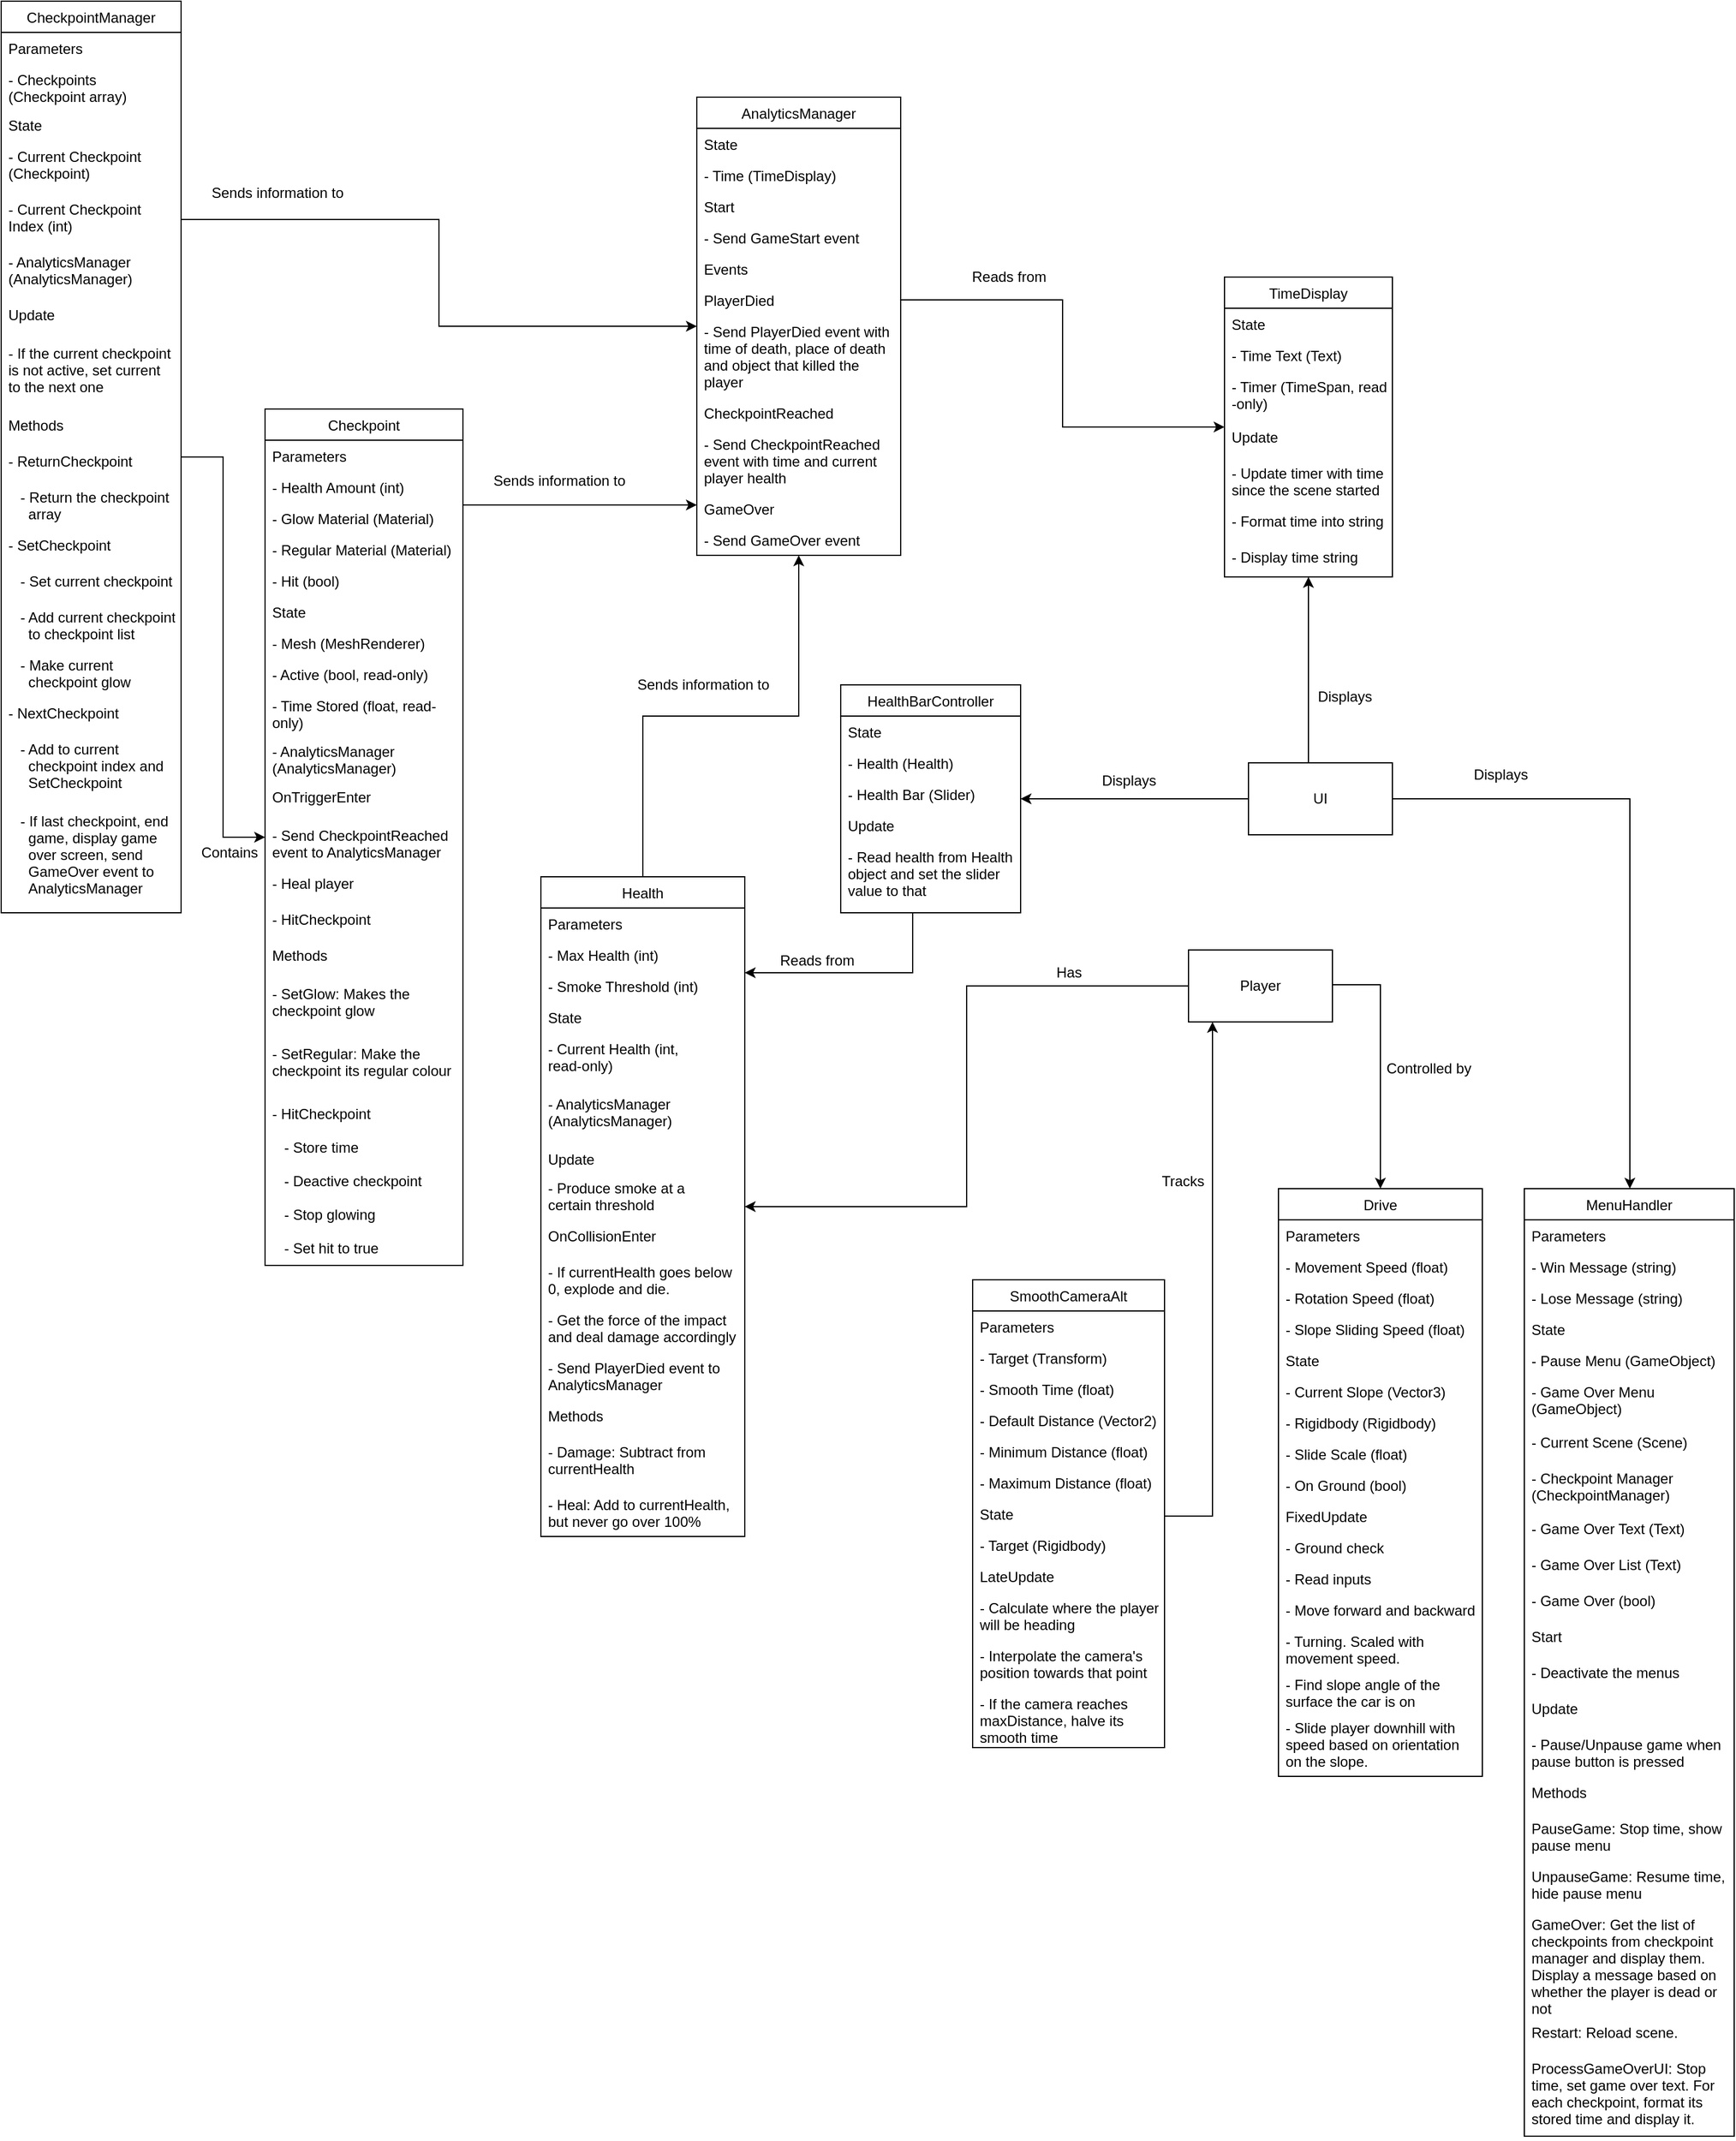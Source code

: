 <mxfile version="13.9.1" type="device"><diagram id="R2lEEEUBdFMjLlhIrx00" name="Page-1"><mxGraphModel dx="716" dy="1478" grid="1" gridSize="10" guides="1" tooltips="1" connect="1" arrows="1" fold="1" page="1" pageScale="1" pageWidth="850" pageHeight="1100" math="0" shadow="0" extFonts="Permanent Marker^https://fonts.googleapis.com/css?family=Permanent+Marker"><root><mxCell id="0"/><mxCell id="1" parent="0"/><mxCell id="a9n6nU5qQPwF5idd9Jhx-142" style="edgeStyle=orthogonalEdgeStyle;rounded=0;orthogonalLoop=1;jettySize=auto;html=1;exitX=0.5;exitY=0;exitDx=0;exitDy=0;" parent="1" source="a9n6nU5qQPwF5idd9Jhx-6" target="a9n6nU5qQPwF5idd9Jhx-18" edge="1"><mxGeometry relative="1" as="geometry"/></mxCell><mxCell id="a9n6nU5qQPwF5idd9Jhx-18" value="AnalyticsManager" style="swimlane;fontStyle=0;childLayout=stackLayout;horizontal=1;startSize=26;fillColor=none;horizontalStack=0;resizeParent=1;resizeParentMax=0;resizeLast=0;collapsible=1;marginBottom=0;" parent="1" vertex="1"><mxGeometry x="620" y="-20" width="170" height="382" as="geometry"/></mxCell><mxCell id="a9n6nU5qQPwF5idd9Jhx-19" value="State" style="text;strokeColor=none;fillColor=none;align=left;verticalAlign=top;spacingLeft=4;spacingRight=4;overflow=hidden;rotatable=0;points=[[0,0.5],[1,0.5]];portConstraint=eastwest;" parent="a9n6nU5qQPwF5idd9Jhx-18" vertex="1"><mxGeometry y="26" width="170" height="26" as="geometry"/></mxCell><mxCell id="a9n6nU5qQPwF5idd9Jhx-20" value="- Time (TimeDisplay)" style="text;strokeColor=none;fillColor=none;align=left;verticalAlign=top;spacingLeft=4;spacingRight=4;overflow=hidden;rotatable=0;points=[[0,0.5],[1,0.5]];portConstraint=eastwest;" parent="a9n6nU5qQPwF5idd9Jhx-18" vertex="1"><mxGeometry y="52" width="170" height="26" as="geometry"/></mxCell><mxCell id="a9n6nU5qQPwF5idd9Jhx-108" value="Start" style="text;strokeColor=none;fillColor=none;align=left;verticalAlign=top;spacingLeft=4;spacingRight=4;overflow=hidden;rotatable=0;points=[[0,0.5],[1,0.5]];portConstraint=eastwest;" parent="a9n6nU5qQPwF5idd9Jhx-18" vertex="1"><mxGeometry y="78" width="170" height="26" as="geometry"/></mxCell><mxCell id="a9n6nU5qQPwF5idd9Jhx-109" value="- Send GameStart event" style="text;strokeColor=none;fillColor=none;align=left;verticalAlign=top;spacingLeft=4;spacingRight=4;overflow=hidden;rotatable=0;points=[[0,0.5],[1,0.5]];portConstraint=eastwest;" parent="a9n6nU5qQPwF5idd9Jhx-18" vertex="1"><mxGeometry y="104" width="170" height="26" as="geometry"/></mxCell><mxCell id="a9n6nU5qQPwF5idd9Jhx-21" value="Events" style="text;strokeColor=none;fillColor=none;align=left;verticalAlign=top;spacingLeft=4;spacingRight=4;overflow=hidden;rotatable=0;points=[[0,0.5],[1,0.5]];portConstraint=eastwest;" parent="a9n6nU5qQPwF5idd9Jhx-18" vertex="1"><mxGeometry y="130" width="170" height="26" as="geometry"/></mxCell><mxCell id="a9n6nU5qQPwF5idd9Jhx-105" value="PlayerDied" style="text;strokeColor=none;fillColor=none;align=left;verticalAlign=top;spacingLeft=4;spacingRight=4;overflow=hidden;rotatable=0;points=[[0,0.5],[1,0.5]];portConstraint=eastwest;" parent="a9n6nU5qQPwF5idd9Jhx-18" vertex="1"><mxGeometry y="156" width="170" height="26" as="geometry"/></mxCell><mxCell id="a9n6nU5qQPwF5idd9Jhx-110" value="- Send PlayerDied event with&#10;time of death, place of death&#10;and object that killed the&#10;player" style="text;strokeColor=none;fillColor=none;align=left;verticalAlign=top;spacingLeft=4;spacingRight=4;overflow=hidden;rotatable=0;points=[[0,0.5],[1,0.5]];portConstraint=eastwest;" parent="a9n6nU5qQPwF5idd9Jhx-18" vertex="1"><mxGeometry y="182" width="170" height="68" as="geometry"/></mxCell><mxCell id="a9n6nU5qQPwF5idd9Jhx-106" value="CheckpointReached" style="text;strokeColor=none;fillColor=none;align=left;verticalAlign=top;spacingLeft=4;spacingRight=4;overflow=hidden;rotatable=0;points=[[0,0.5],[1,0.5]];portConstraint=eastwest;" parent="a9n6nU5qQPwF5idd9Jhx-18" vertex="1"><mxGeometry y="250" width="170" height="26" as="geometry"/></mxCell><mxCell id="a9n6nU5qQPwF5idd9Jhx-111" value="- Send CheckpointReached&#10;event with time and current&#10;player health" style="text;strokeColor=none;fillColor=none;align=left;verticalAlign=top;spacingLeft=4;spacingRight=4;overflow=hidden;rotatable=0;points=[[0,0.5],[1,0.5]];portConstraint=eastwest;" parent="a9n6nU5qQPwF5idd9Jhx-18" vertex="1"><mxGeometry y="276" width="170" height="54" as="geometry"/></mxCell><mxCell id="a9n6nU5qQPwF5idd9Jhx-107" value="GameOver" style="text;strokeColor=none;fillColor=none;align=left;verticalAlign=top;spacingLeft=4;spacingRight=4;overflow=hidden;rotatable=0;points=[[0,0.5],[1,0.5]];portConstraint=eastwest;" parent="a9n6nU5qQPwF5idd9Jhx-18" vertex="1"><mxGeometry y="330" width="170" height="26" as="geometry"/></mxCell><mxCell id="a9n6nU5qQPwF5idd9Jhx-112" value="- Send GameOver event" style="text;strokeColor=none;fillColor=none;align=left;verticalAlign=top;spacingLeft=4;spacingRight=4;overflow=hidden;rotatable=0;points=[[0,0.5],[1,0.5]];portConstraint=eastwest;" parent="a9n6nU5qQPwF5idd9Jhx-18" vertex="1"><mxGeometry y="356" width="170" height="26" as="geometry"/></mxCell><mxCell id="a9n6nU5qQPwF5idd9Jhx-143" style="edgeStyle=orthogonalEdgeStyle;rounded=0;orthogonalLoop=1;jettySize=auto;html=1;" parent="1" source="a9n6nU5qQPwF5idd9Jhx-10" target="a9n6nU5qQPwF5idd9Jhx-18" edge="1"><mxGeometry relative="1" as="geometry"><Array as="points"><mxPoint x="560" y="320"/><mxPoint x="560" y="320"/></Array></mxGeometry></mxCell><mxCell id="a9n6nU5qQPwF5idd9Jhx-144" style="edgeStyle=orthogonalEdgeStyle;rounded=0;orthogonalLoop=1;jettySize=auto;html=1;" parent="1" source="a9n6nU5qQPwF5idd9Jhx-14" target="a9n6nU5qQPwF5idd9Jhx-10" edge="1"><mxGeometry relative="1" as="geometry"/></mxCell><mxCell id="a9n6nU5qQPwF5idd9Jhx-14" value="CheckpointManager" style="swimlane;fontStyle=0;childLayout=stackLayout;horizontal=1;startSize=26;fillColor=none;horizontalStack=0;resizeParent=1;resizeParentMax=0;resizeLast=0;collapsible=1;marginBottom=0;" parent="1" vertex="1"><mxGeometry x="40" y="-100" width="150" height="760" as="geometry"/></mxCell><mxCell id="a9n6nU5qQPwF5idd9Jhx-15" value="Parameters" style="text;strokeColor=none;fillColor=none;align=left;verticalAlign=top;spacingLeft=4;spacingRight=4;overflow=hidden;rotatable=0;points=[[0,0.5],[1,0.5]];portConstraint=eastwest;" parent="a9n6nU5qQPwF5idd9Jhx-14" vertex="1"><mxGeometry y="26" width="150" height="26" as="geometry"/></mxCell><mxCell id="a9n6nU5qQPwF5idd9Jhx-16" value="- Checkpoints&#10;(Checkpoint array)" style="text;strokeColor=none;fillColor=none;align=left;verticalAlign=top;spacingLeft=4;spacingRight=4;overflow=hidden;rotatable=0;points=[[0,0.5],[1,0.5]];portConstraint=eastwest;" parent="a9n6nU5qQPwF5idd9Jhx-14" vertex="1"><mxGeometry y="52" width="150" height="38" as="geometry"/></mxCell><mxCell id="a9n6nU5qQPwF5idd9Jhx-17" value="State" style="text;strokeColor=none;fillColor=none;align=left;verticalAlign=top;spacingLeft=4;spacingRight=4;overflow=hidden;rotatable=0;points=[[0,0.5],[1,0.5]];portConstraint=eastwest;" parent="a9n6nU5qQPwF5idd9Jhx-14" vertex="1"><mxGeometry y="90" width="150" height="26" as="geometry"/></mxCell><mxCell id="a9n6nU5qQPwF5idd9Jhx-82" value="- Current Checkpoint&#10;(Checkpoint)" style="text;strokeColor=none;fillColor=none;align=left;verticalAlign=top;spacingLeft=4;spacingRight=4;overflow=hidden;rotatable=0;points=[[0,0.5],[1,0.5]];portConstraint=eastwest;" parent="a9n6nU5qQPwF5idd9Jhx-14" vertex="1"><mxGeometry y="116" width="150" height="44" as="geometry"/></mxCell><mxCell id="a9n6nU5qQPwF5idd9Jhx-83" value="- Current Checkpoint&#10;Index (int)" style="text;strokeColor=none;fillColor=none;align=left;verticalAlign=top;spacingLeft=4;spacingRight=4;overflow=hidden;rotatable=0;points=[[0,0.5],[1,0.5]];portConstraint=eastwest;" parent="a9n6nU5qQPwF5idd9Jhx-14" vertex="1"><mxGeometry y="160" width="150" height="44" as="geometry"/></mxCell><mxCell id="a9n6nU5qQPwF5idd9Jhx-84" value="- AnalyticsManager&#10;(AnalyticsManager)" style="text;strokeColor=none;fillColor=none;align=left;verticalAlign=top;spacingLeft=4;spacingRight=4;overflow=hidden;rotatable=0;points=[[0,0.5],[1,0.5]];portConstraint=eastwest;" parent="a9n6nU5qQPwF5idd9Jhx-14" vertex="1"><mxGeometry y="204" width="150" height="44" as="geometry"/></mxCell><mxCell id="a9n6nU5qQPwF5idd9Jhx-85" value="Update" style="text;strokeColor=none;fillColor=none;align=left;verticalAlign=top;spacingLeft=4;spacingRight=4;overflow=hidden;rotatable=0;points=[[0,0.5],[1,0.5]];portConstraint=eastwest;" parent="a9n6nU5qQPwF5idd9Jhx-14" vertex="1"><mxGeometry y="248" width="150" height="32" as="geometry"/></mxCell><mxCell id="a9n6nU5qQPwF5idd9Jhx-94" value="- If the current checkpoint&#10;is not active, set current&#10;to the next one" style="text;strokeColor=none;fillColor=none;align=left;verticalAlign=top;spacingLeft=4;spacingRight=4;overflow=hidden;rotatable=0;points=[[0,0.5],[1,0.5]];portConstraint=eastwest;" parent="a9n6nU5qQPwF5idd9Jhx-14" vertex="1"><mxGeometry y="280" width="150" height="60" as="geometry"/></mxCell><mxCell id="a9n6nU5qQPwF5idd9Jhx-95" value="Methods" style="text;strokeColor=none;fillColor=none;align=left;verticalAlign=top;spacingLeft=4;spacingRight=4;overflow=hidden;rotatable=0;points=[[0,0.5],[1,0.5]];portConstraint=eastwest;" parent="a9n6nU5qQPwF5idd9Jhx-14" vertex="1"><mxGeometry y="340" width="150" height="30" as="geometry"/></mxCell><mxCell id="wSv35h2e5xdJp0q1w51y-13" value="- ReturnCheckpoint" style="text;strokeColor=none;fillColor=none;align=left;verticalAlign=top;spacingLeft=4;spacingRight=4;overflow=hidden;rotatable=0;points=[[0,0.5],[1,0.5]];portConstraint=eastwest;" parent="a9n6nU5qQPwF5idd9Jhx-14" vertex="1"><mxGeometry y="370" width="150" height="30" as="geometry"/></mxCell><mxCell id="wSv35h2e5xdJp0q1w51y-15" value="   - Return the checkpoint&#10;     array" style="text;strokeColor=none;fillColor=none;align=left;verticalAlign=top;spacingLeft=4;spacingRight=4;overflow=hidden;rotatable=0;points=[[0,0.5],[1,0.5]];portConstraint=eastwest;" parent="a9n6nU5qQPwF5idd9Jhx-14" vertex="1"><mxGeometry y="400" width="150" height="40" as="geometry"/></mxCell><mxCell id="a9n6nU5qQPwF5idd9Jhx-96" value="- SetCheckpoint" style="text;strokeColor=none;fillColor=none;align=left;verticalAlign=top;spacingLeft=4;spacingRight=4;overflow=hidden;rotatable=0;points=[[0,0.5],[1,0.5]];portConstraint=eastwest;" parent="a9n6nU5qQPwF5idd9Jhx-14" vertex="1"><mxGeometry y="440" width="150" height="30" as="geometry"/></mxCell><mxCell id="a9n6nU5qQPwF5idd9Jhx-98" value="   - Set current checkpoint" style="text;strokeColor=none;fillColor=none;align=left;verticalAlign=top;spacingLeft=4;spacingRight=4;overflow=hidden;rotatable=0;points=[[0,0.5],[1,0.5]];portConstraint=eastwest;" parent="a9n6nU5qQPwF5idd9Jhx-14" vertex="1"><mxGeometry y="470" width="150" height="30" as="geometry"/></mxCell><mxCell id="a9n6nU5qQPwF5idd9Jhx-99" value="   - Add current checkpoint&#10;     to checkpoint list" style="text;strokeColor=none;fillColor=none;align=left;verticalAlign=top;spacingLeft=4;spacingRight=4;overflow=hidden;rotatable=0;points=[[0,0.5],[1,0.5]];portConstraint=eastwest;" parent="a9n6nU5qQPwF5idd9Jhx-14" vertex="1"><mxGeometry y="500" width="150" height="40" as="geometry"/></mxCell><mxCell id="a9n6nU5qQPwF5idd9Jhx-100" value="   - Make current&#10;     checkpoint glow" style="text;strokeColor=none;fillColor=none;align=left;verticalAlign=top;spacingLeft=4;spacingRight=4;overflow=hidden;rotatable=0;points=[[0,0.5],[1,0.5]];portConstraint=eastwest;" parent="a9n6nU5qQPwF5idd9Jhx-14" vertex="1"><mxGeometry y="540" width="150" height="40" as="geometry"/></mxCell><mxCell id="a9n6nU5qQPwF5idd9Jhx-97" value="- NextCheckpoint" style="text;strokeColor=none;fillColor=none;align=left;verticalAlign=top;spacingLeft=4;spacingRight=4;overflow=hidden;rotatable=0;points=[[0,0.5],[1,0.5]];portConstraint=eastwest;" parent="a9n6nU5qQPwF5idd9Jhx-14" vertex="1"><mxGeometry y="580" width="150" height="30" as="geometry"/></mxCell><mxCell id="a9n6nU5qQPwF5idd9Jhx-101" value="   - Add to current&#10;     checkpoint index and&#10;     SetCheckpoint" style="text;strokeColor=none;fillColor=none;align=left;verticalAlign=top;spacingLeft=4;spacingRight=4;overflow=hidden;rotatable=0;points=[[0,0.5],[1,0.5]];portConstraint=eastwest;" parent="a9n6nU5qQPwF5idd9Jhx-14" vertex="1"><mxGeometry y="610" width="150" height="60" as="geometry"/></mxCell><mxCell id="a9n6nU5qQPwF5idd9Jhx-102" value="   - If last checkpoint, end&#10;     game, display game&#10;     over screen, send&#10;     GameOver event to&#10;     AnalyticsManager" style="text;strokeColor=none;fillColor=none;align=left;verticalAlign=top;spacingLeft=4;spacingRight=4;overflow=hidden;rotatable=0;points=[[0,0.5],[1,0.5]];portConstraint=eastwest;" parent="a9n6nU5qQPwF5idd9Jhx-14" vertex="1"><mxGeometry y="670" width="150" height="90" as="geometry"/></mxCell><mxCell id="a9n6nU5qQPwF5idd9Jhx-10" value="Checkpoint" style="swimlane;fontStyle=0;childLayout=stackLayout;horizontal=1;startSize=26;fillColor=none;horizontalStack=0;resizeParent=1;resizeParentMax=0;resizeLast=0;collapsible=1;marginBottom=0;" parent="1" vertex="1"><mxGeometry x="260" y="240" width="165" height="714" as="geometry"/></mxCell><mxCell id="a9n6nU5qQPwF5idd9Jhx-11" value="Parameters" style="text;strokeColor=none;fillColor=none;align=left;verticalAlign=top;spacingLeft=4;spacingRight=4;overflow=hidden;rotatable=0;points=[[0,0.5],[1,0.5]];portConstraint=eastwest;" parent="a9n6nU5qQPwF5idd9Jhx-10" vertex="1"><mxGeometry y="26" width="165" height="26" as="geometry"/></mxCell><mxCell id="wSv35h2e5xdJp0q1w51y-1" value="- Health Amount (int)" style="text;strokeColor=none;fillColor=none;align=left;verticalAlign=top;spacingLeft=4;spacingRight=4;overflow=hidden;rotatable=0;points=[[0,0.5],[1,0.5]];portConstraint=eastwest;" parent="a9n6nU5qQPwF5idd9Jhx-10" vertex="1"><mxGeometry y="52" width="165" height="26" as="geometry"/></mxCell><mxCell id="a9n6nU5qQPwF5idd9Jhx-12" value="- Glow Material (Material)" style="text;strokeColor=none;fillColor=none;align=left;verticalAlign=top;spacingLeft=4;spacingRight=4;overflow=hidden;rotatable=0;points=[[0,0.5],[1,0.5]];portConstraint=eastwest;" parent="a9n6nU5qQPwF5idd9Jhx-10" vertex="1"><mxGeometry y="78" width="165" height="26" as="geometry"/></mxCell><mxCell id="a9n6nU5qQPwF5idd9Jhx-13" value="- Regular Material (Material)" style="text;strokeColor=none;fillColor=none;align=left;verticalAlign=top;spacingLeft=4;spacingRight=4;overflow=hidden;rotatable=0;points=[[0,0.5],[1,0.5]];portConstraint=eastwest;" parent="a9n6nU5qQPwF5idd9Jhx-10" vertex="1"><mxGeometry y="104" width="165" height="26" as="geometry"/></mxCell><mxCell id="mNsGuTRFjGpo9pxVDwX1-1" value="- Hit (bool)" style="text;strokeColor=none;fillColor=none;align=left;verticalAlign=top;spacingLeft=4;spacingRight=4;overflow=hidden;rotatable=0;points=[[0,0.5],[1,0.5]];portConstraint=eastwest;" vertex="1" parent="a9n6nU5qQPwF5idd9Jhx-10"><mxGeometry y="130" width="165" height="26" as="geometry"/></mxCell><mxCell id="a9n6nU5qQPwF5idd9Jhx-68" value="State" style="text;strokeColor=none;fillColor=none;align=left;verticalAlign=top;spacingLeft=4;spacingRight=4;overflow=hidden;rotatable=0;points=[[0,0.5],[1,0.5]];portConstraint=eastwest;" parent="a9n6nU5qQPwF5idd9Jhx-10" vertex="1"><mxGeometry y="156" width="165" height="26" as="geometry"/></mxCell><mxCell id="a9n6nU5qQPwF5idd9Jhx-69" value="- Mesh (MeshRenderer)" style="text;strokeColor=none;fillColor=none;align=left;verticalAlign=top;spacingLeft=4;spacingRight=4;overflow=hidden;rotatable=0;points=[[0,0.5],[1,0.5]];portConstraint=eastwest;" parent="a9n6nU5qQPwF5idd9Jhx-10" vertex="1"><mxGeometry y="182" width="165" height="26" as="geometry"/></mxCell><mxCell id="a9n6nU5qQPwF5idd9Jhx-70" value="- Active (bool, read-only)" style="text;strokeColor=none;fillColor=none;align=left;verticalAlign=top;spacingLeft=4;spacingRight=4;overflow=hidden;rotatable=0;points=[[0,0.5],[1,0.5]];portConstraint=eastwest;" parent="a9n6nU5qQPwF5idd9Jhx-10" vertex="1"><mxGeometry y="208" width="165" height="26" as="geometry"/></mxCell><mxCell id="a9n6nU5qQPwF5idd9Jhx-71" value="- Time Stored (float, read-&#10;only)" style="text;strokeColor=none;fillColor=none;align=left;verticalAlign=top;spacingLeft=4;spacingRight=4;overflow=hidden;rotatable=0;points=[[0,0.5],[1,0.5]];portConstraint=eastwest;" parent="a9n6nU5qQPwF5idd9Jhx-10" vertex="1"><mxGeometry y="234" width="165" height="38" as="geometry"/></mxCell><mxCell id="a9n6nU5qQPwF5idd9Jhx-73" value="- AnalyticsManager&#10;(AnalyticsManager)" style="text;strokeColor=none;fillColor=none;align=left;verticalAlign=top;spacingLeft=4;spacingRight=4;overflow=hidden;rotatable=0;points=[[0,0.5],[1,0.5]];portConstraint=eastwest;" parent="a9n6nU5qQPwF5idd9Jhx-10" vertex="1"><mxGeometry y="272" width="165" height="38" as="geometry"/></mxCell><mxCell id="a9n6nU5qQPwF5idd9Jhx-78" value="OnTriggerEnter" style="text;strokeColor=none;fillColor=none;align=left;verticalAlign=top;spacingLeft=4;spacingRight=4;overflow=hidden;rotatable=0;points=[[0,0.5],[1,0.5]];portConstraint=eastwest;" parent="a9n6nU5qQPwF5idd9Jhx-10" vertex="1"><mxGeometry y="310" width="165" height="32" as="geometry"/></mxCell><mxCell id="a9n6nU5qQPwF5idd9Jhx-79" value="- Send CheckpointReached&#10;event to AnalyticsManager" style="text;strokeColor=none;fillColor=none;align=left;verticalAlign=top;spacingLeft=4;spacingRight=4;overflow=hidden;rotatable=0;points=[[0,0.5],[1,0.5]];portConstraint=eastwest;" parent="a9n6nU5qQPwF5idd9Jhx-10" vertex="1"><mxGeometry y="342" width="165" height="40" as="geometry"/></mxCell><mxCell id="a9n6nU5qQPwF5idd9Jhx-80" value="- Heal player" style="text;strokeColor=none;fillColor=none;align=left;verticalAlign=top;spacingLeft=4;spacingRight=4;overflow=hidden;rotatable=0;points=[[0,0.5],[1,0.5]];portConstraint=eastwest;" parent="a9n6nU5qQPwF5idd9Jhx-10" vertex="1"><mxGeometry y="382" width="165" height="30" as="geometry"/></mxCell><mxCell id="a9n6nU5qQPwF5idd9Jhx-81" value="- HitCheckpoint" style="text;strokeColor=none;fillColor=none;align=left;verticalAlign=top;spacingLeft=4;spacingRight=4;overflow=hidden;rotatable=0;points=[[0,0.5],[1,0.5]];portConstraint=eastwest;" parent="a9n6nU5qQPwF5idd9Jhx-10" vertex="1"><mxGeometry y="412" width="165" height="30" as="geometry"/></mxCell><mxCell id="a9n6nU5qQPwF5idd9Jhx-74" value="Methods" style="text;strokeColor=none;fillColor=none;align=left;verticalAlign=top;spacingLeft=4;spacingRight=4;overflow=hidden;rotatable=0;points=[[0,0.5],[1,0.5]];portConstraint=eastwest;" parent="a9n6nU5qQPwF5idd9Jhx-10" vertex="1"><mxGeometry y="442" width="165" height="32" as="geometry"/></mxCell><mxCell id="a9n6nU5qQPwF5idd9Jhx-75" value="- SetGlow: Makes the&#10;checkpoint glow" style="text;strokeColor=none;fillColor=none;align=left;verticalAlign=top;spacingLeft=4;spacingRight=4;overflow=hidden;rotatable=0;points=[[0,0.5],[1,0.5]];portConstraint=eastwest;" parent="a9n6nU5qQPwF5idd9Jhx-10" vertex="1"><mxGeometry y="474" width="165" height="50" as="geometry"/></mxCell><mxCell id="a9n6nU5qQPwF5idd9Jhx-76" value="- SetRegular: Make the &#10;checkpoint its regular colour" style="text;strokeColor=none;fillColor=none;align=left;verticalAlign=top;spacingLeft=4;spacingRight=4;overflow=hidden;rotatable=0;points=[[0,0.5],[1,0.5]];portConstraint=eastwest;" parent="a9n6nU5qQPwF5idd9Jhx-10" vertex="1"><mxGeometry y="524" width="165" height="50" as="geometry"/></mxCell><mxCell id="a9n6nU5qQPwF5idd9Jhx-77" value="- HitCheckpoint" style="text;strokeColor=none;fillColor=none;align=left;verticalAlign=top;spacingLeft=4;spacingRight=4;overflow=hidden;rotatable=0;points=[[0,0.5],[1,0.5]];portConstraint=eastwest;" parent="a9n6nU5qQPwF5idd9Jhx-10" vertex="1"><mxGeometry y="574" width="165" height="28" as="geometry"/></mxCell><mxCell id="a9n6nU5qQPwF5idd9Jhx-117" value="   - Store time" style="text;strokeColor=none;fillColor=none;align=left;verticalAlign=top;spacingLeft=4;spacingRight=4;overflow=hidden;rotatable=0;points=[[0,0.5],[1,0.5]];portConstraint=eastwest;" parent="a9n6nU5qQPwF5idd9Jhx-10" vertex="1"><mxGeometry y="602" width="165" height="28" as="geometry"/></mxCell><mxCell id="a9n6nU5qQPwF5idd9Jhx-118" value="   - Deactive checkpoint" style="text;strokeColor=none;fillColor=none;align=left;verticalAlign=top;spacingLeft=4;spacingRight=4;overflow=hidden;rotatable=0;points=[[0,0.5],[1,0.5]];portConstraint=eastwest;" parent="a9n6nU5qQPwF5idd9Jhx-10" vertex="1"><mxGeometry y="630" width="165" height="28" as="geometry"/></mxCell><mxCell id="a9n6nU5qQPwF5idd9Jhx-119" value="   - Stop glowing" style="text;strokeColor=none;fillColor=none;align=left;verticalAlign=top;spacingLeft=4;spacingRight=4;overflow=hidden;rotatable=0;points=[[0,0.5],[1,0.5]];portConstraint=eastwest;" parent="a9n6nU5qQPwF5idd9Jhx-10" vertex="1"><mxGeometry y="658" width="165" height="28" as="geometry"/></mxCell><mxCell id="mNsGuTRFjGpo9pxVDwX1-2" value="   - Set hit to true" style="text;strokeColor=none;fillColor=none;align=left;verticalAlign=top;spacingLeft=4;spacingRight=4;overflow=hidden;rotatable=0;points=[[0,0.5],[1,0.5]];portConstraint=eastwest;" vertex="1" parent="a9n6nU5qQPwF5idd9Jhx-10"><mxGeometry y="686" width="165" height="28" as="geometry"/></mxCell><mxCell id="a9n6nU5qQPwF5idd9Jhx-145" style="edgeStyle=orthogonalEdgeStyle;rounded=0;orthogonalLoop=1;jettySize=auto;html=1;exitX=1;exitY=0.5;exitDx=0;exitDy=0;" parent="1" source="a9n6nU5qQPwF5idd9Jhx-83" target="a9n6nU5qQPwF5idd9Jhx-18" edge="1"><mxGeometry relative="1" as="geometry"/></mxCell><mxCell id="a9n6nU5qQPwF5idd9Jhx-6" value="Health" style="swimlane;fontStyle=0;childLayout=stackLayout;horizontal=1;startSize=26;fillColor=none;horizontalStack=0;resizeParent=1;resizeParentMax=0;resizeLast=0;collapsible=1;marginBottom=0;" parent="1" vertex="1"><mxGeometry x="490" y="630" width="170" height="550" as="geometry"/></mxCell><mxCell id="a9n6nU5qQPwF5idd9Jhx-7" value="Parameters" style="text;strokeColor=none;fillColor=none;align=left;verticalAlign=top;spacingLeft=4;spacingRight=4;overflow=hidden;rotatable=0;points=[[0,0.5],[1,0.5]];portConstraint=eastwest;" parent="a9n6nU5qQPwF5idd9Jhx-6" vertex="1"><mxGeometry y="26" width="170" height="26" as="geometry"/></mxCell><mxCell id="a9n6nU5qQPwF5idd9Jhx-8" value="- Max Health (int)" style="text;strokeColor=none;fillColor=none;align=left;verticalAlign=top;spacingLeft=4;spacingRight=4;overflow=hidden;rotatable=0;points=[[0,0.5],[1,0.5]];portConstraint=eastwest;" parent="a9n6nU5qQPwF5idd9Jhx-6" vertex="1"><mxGeometry y="52" width="170" height="26" as="geometry"/></mxCell><mxCell id="a9n6nU5qQPwF5idd9Jhx-57" value="- Smoke Threshold (int)" style="text;strokeColor=none;fillColor=none;align=left;verticalAlign=top;spacingLeft=4;spacingRight=4;overflow=hidden;rotatable=0;points=[[0,0.5],[1,0.5]];portConstraint=eastwest;" parent="a9n6nU5qQPwF5idd9Jhx-6" vertex="1"><mxGeometry y="78" width="170" height="26" as="geometry"/></mxCell><mxCell id="a9n6nU5qQPwF5idd9Jhx-9" value="State" style="text;strokeColor=none;fillColor=none;align=left;verticalAlign=top;spacingLeft=4;spacingRight=4;overflow=hidden;rotatable=0;points=[[0,0.5],[1,0.5]];portConstraint=eastwest;" parent="a9n6nU5qQPwF5idd9Jhx-6" vertex="1"><mxGeometry y="104" width="170" height="26" as="geometry"/></mxCell><mxCell id="a9n6nU5qQPwF5idd9Jhx-56" value="- Current Health (int,&#10;read-only)" style="text;strokeColor=none;fillColor=none;align=left;verticalAlign=top;spacingLeft=4;spacingRight=4;overflow=hidden;rotatable=0;points=[[0,0.5],[1,0.5]];portConstraint=eastwest;" parent="a9n6nU5qQPwF5idd9Jhx-6" vertex="1"><mxGeometry y="130" width="170" height="46" as="geometry"/></mxCell><mxCell id="a9n6nU5qQPwF5idd9Jhx-72" value="- AnalyticsManager&#10;(AnalyticsManager)" style="text;strokeColor=none;fillColor=none;align=left;verticalAlign=top;spacingLeft=4;spacingRight=4;overflow=hidden;rotatable=0;points=[[0,0.5],[1,0.5]];portConstraint=eastwest;" parent="a9n6nU5qQPwF5idd9Jhx-6" vertex="1"><mxGeometry y="176" width="170" height="46" as="geometry"/></mxCell><mxCell id="a9n6nU5qQPwF5idd9Jhx-58" value="Update" style="text;strokeColor=none;fillColor=none;align=left;verticalAlign=top;spacingLeft=4;spacingRight=4;overflow=hidden;rotatable=0;points=[[0,0.5],[1,0.5]];portConstraint=eastwest;" parent="a9n6nU5qQPwF5idd9Jhx-6" vertex="1"><mxGeometry y="222" width="170" height="24" as="geometry"/></mxCell><mxCell id="a9n6nU5qQPwF5idd9Jhx-59" value="- Produce smoke at a&#10;certain threshold" style="text;strokeColor=none;fillColor=none;align=left;verticalAlign=top;spacingLeft=4;spacingRight=4;overflow=hidden;rotatable=0;points=[[0,0.5],[1,0.5]];portConstraint=eastwest;" parent="a9n6nU5qQPwF5idd9Jhx-6" vertex="1"><mxGeometry y="246" width="170" height="40" as="geometry"/></mxCell><mxCell id="a9n6nU5qQPwF5idd9Jhx-60" value="OnCollisionEnter" style="text;strokeColor=none;fillColor=none;align=left;verticalAlign=top;spacingLeft=4;spacingRight=4;overflow=hidden;rotatable=0;points=[[0,0.5],[1,0.5]];portConstraint=eastwest;" parent="a9n6nU5qQPwF5idd9Jhx-6" vertex="1"><mxGeometry y="286" width="170" height="30" as="geometry"/></mxCell><mxCell id="a9n6nU5qQPwF5idd9Jhx-66" value="- If currentHealth goes below&#10;0, explode and die." style="text;strokeColor=none;fillColor=none;align=left;verticalAlign=top;spacingLeft=4;spacingRight=4;overflow=hidden;rotatable=0;points=[[0,0.5],[1,0.5]];portConstraint=eastwest;" parent="a9n6nU5qQPwF5idd9Jhx-6" vertex="1"><mxGeometry y="316" width="170" height="40" as="geometry"/></mxCell><mxCell id="a9n6nU5qQPwF5idd9Jhx-61" value="- Get the force of the impact&#10;and deal damage accordingly" style="text;strokeColor=none;fillColor=none;align=left;verticalAlign=top;spacingLeft=4;spacingRight=4;overflow=hidden;rotatable=0;points=[[0,0.5],[1,0.5]];portConstraint=eastwest;" parent="a9n6nU5qQPwF5idd9Jhx-6" vertex="1"><mxGeometry y="356" width="170" height="40" as="geometry"/></mxCell><mxCell id="a9n6nU5qQPwF5idd9Jhx-67" value="- Send PlayerDied event to&#10;AnalyticsManager" style="text;strokeColor=none;fillColor=none;align=left;verticalAlign=top;spacingLeft=4;spacingRight=4;overflow=hidden;rotatable=0;points=[[0,0.5],[1,0.5]];portConstraint=eastwest;" parent="a9n6nU5qQPwF5idd9Jhx-6" vertex="1"><mxGeometry y="396" width="170" height="40" as="geometry"/></mxCell><mxCell id="a9n6nU5qQPwF5idd9Jhx-62" value="Methods" style="text;strokeColor=none;fillColor=none;align=left;verticalAlign=top;spacingLeft=4;spacingRight=4;overflow=hidden;rotatable=0;points=[[0,0.5],[1,0.5]];portConstraint=eastwest;" parent="a9n6nU5qQPwF5idd9Jhx-6" vertex="1"><mxGeometry y="436" width="170" height="30" as="geometry"/></mxCell><mxCell id="a9n6nU5qQPwF5idd9Jhx-63" value="- Damage: Subtract from&#10;currentHealth" style="text;strokeColor=none;fillColor=none;align=left;verticalAlign=top;spacingLeft=4;spacingRight=4;overflow=hidden;rotatable=0;points=[[0,0.5],[1,0.5]];portConstraint=eastwest;" parent="a9n6nU5qQPwF5idd9Jhx-6" vertex="1"><mxGeometry y="466" width="170" height="44" as="geometry"/></mxCell><mxCell id="a9n6nU5qQPwF5idd9Jhx-64" value="- Heal: Add to currentHealth, &#10;but never go over 100%" style="text;strokeColor=none;fillColor=none;align=left;verticalAlign=top;spacingLeft=4;spacingRight=4;overflow=hidden;rotatable=0;points=[[0,0.5],[1,0.5]];portConstraint=eastwest;" parent="a9n6nU5qQPwF5idd9Jhx-6" vertex="1"><mxGeometry y="510" width="170" height="40" as="geometry"/></mxCell><mxCell id="a9n6nU5qQPwF5idd9Jhx-147" style="edgeStyle=orthogonalEdgeStyle;rounded=0;orthogonalLoop=1;jettySize=auto;html=1;" parent="1" source="a9n6nU5qQPwF5idd9Jhx-30" target="a9n6nU5qQPwF5idd9Jhx-6" edge="1"><mxGeometry relative="1" as="geometry"><Array as="points"><mxPoint x="800" y="710"/></Array></mxGeometry></mxCell><mxCell id="a9n6nU5qQPwF5idd9Jhx-39" value="TimeDisplay" style="swimlane;fontStyle=0;childLayout=stackLayout;horizontal=1;startSize=26;fillColor=none;horizontalStack=0;resizeParent=1;resizeParentMax=0;resizeLast=0;collapsible=1;marginBottom=0;" parent="1" vertex="1"><mxGeometry x="1060" y="130" width="140" height="250" as="geometry"/></mxCell><mxCell id="a9n6nU5qQPwF5idd9Jhx-40" value="State" style="text;strokeColor=none;fillColor=none;align=left;verticalAlign=top;spacingLeft=4;spacingRight=4;overflow=hidden;rotatable=0;points=[[0,0.5],[1,0.5]];portConstraint=eastwest;" parent="a9n6nU5qQPwF5idd9Jhx-39" vertex="1"><mxGeometry y="26" width="140" height="26" as="geometry"/></mxCell><mxCell id="a9n6nU5qQPwF5idd9Jhx-41" value="- Time Text (Text)" style="text;strokeColor=none;fillColor=none;align=left;verticalAlign=top;spacingLeft=4;spacingRight=4;overflow=hidden;rotatable=0;points=[[0,0.5],[1,0.5]];portConstraint=eastwest;" parent="a9n6nU5qQPwF5idd9Jhx-39" vertex="1"><mxGeometry y="52" width="140" height="26" as="geometry"/></mxCell><mxCell id="a9n6nU5qQPwF5idd9Jhx-42" value="- Timer (TimeSpan, read&#10;-only)" style="text;strokeColor=none;fillColor=none;align=left;verticalAlign=top;spacingLeft=4;spacingRight=4;overflow=hidden;rotatable=0;points=[[0,0.5],[1,0.5]];portConstraint=eastwest;" parent="a9n6nU5qQPwF5idd9Jhx-39" vertex="1"><mxGeometry y="78" width="140" height="42" as="geometry"/></mxCell><mxCell id="a9n6nU5qQPwF5idd9Jhx-113" value="Update" style="text;strokeColor=none;fillColor=none;align=left;verticalAlign=top;spacingLeft=4;spacingRight=4;overflow=hidden;rotatable=0;points=[[0,0.5],[1,0.5]];portConstraint=eastwest;" parent="a9n6nU5qQPwF5idd9Jhx-39" vertex="1"><mxGeometry y="120" width="140" height="30" as="geometry"/></mxCell><mxCell id="a9n6nU5qQPwF5idd9Jhx-114" value="- Update timer with time&#10;since the scene started" style="text;strokeColor=none;fillColor=none;align=left;verticalAlign=top;spacingLeft=4;spacingRight=4;overflow=hidden;rotatable=0;points=[[0,0.5],[1,0.5]];portConstraint=eastwest;" parent="a9n6nU5qQPwF5idd9Jhx-39" vertex="1"><mxGeometry y="150" width="140" height="40" as="geometry"/></mxCell><mxCell id="a9n6nU5qQPwF5idd9Jhx-115" value="- Format time into string" style="text;strokeColor=none;fillColor=none;align=left;verticalAlign=top;spacingLeft=4;spacingRight=4;overflow=hidden;rotatable=0;points=[[0,0.5],[1,0.5]];portConstraint=eastwest;" parent="a9n6nU5qQPwF5idd9Jhx-39" vertex="1"><mxGeometry y="190" width="140" height="30" as="geometry"/></mxCell><mxCell id="a9n6nU5qQPwF5idd9Jhx-116" value="- Display time string" style="text;strokeColor=none;fillColor=none;align=left;verticalAlign=top;spacingLeft=4;spacingRight=4;overflow=hidden;rotatable=0;points=[[0,0.5],[1,0.5]];portConstraint=eastwest;" parent="a9n6nU5qQPwF5idd9Jhx-39" vertex="1"><mxGeometry y="220" width="140" height="30" as="geometry"/></mxCell><mxCell id="a9n6nU5qQPwF5idd9Jhx-30" value="HealthBarController" style="swimlane;fontStyle=0;childLayout=stackLayout;horizontal=1;startSize=26;fillColor=none;horizontalStack=0;resizeParent=1;resizeParentMax=0;resizeLast=0;collapsible=1;marginBottom=0;" parent="1" vertex="1"><mxGeometry x="740" y="470" width="150" height="190" as="geometry"/></mxCell><mxCell id="a9n6nU5qQPwF5idd9Jhx-31" value="State" style="text;strokeColor=none;fillColor=none;align=left;verticalAlign=top;spacingLeft=4;spacingRight=4;overflow=hidden;rotatable=0;points=[[0,0.5],[1,0.5]];portConstraint=eastwest;" parent="a9n6nU5qQPwF5idd9Jhx-30" vertex="1"><mxGeometry y="26" width="150" height="26" as="geometry"/></mxCell><mxCell id="a9n6nU5qQPwF5idd9Jhx-32" value="- Health (Health)" style="text;strokeColor=none;fillColor=none;align=left;verticalAlign=top;spacingLeft=4;spacingRight=4;overflow=hidden;rotatable=0;points=[[0,0.5],[1,0.5]];portConstraint=eastwest;" parent="a9n6nU5qQPwF5idd9Jhx-30" vertex="1"><mxGeometry y="52" width="150" height="26" as="geometry"/></mxCell><mxCell id="a9n6nU5qQPwF5idd9Jhx-33" value="- Health Bar (Slider)" style="text;strokeColor=none;fillColor=none;align=left;verticalAlign=top;spacingLeft=4;spacingRight=4;overflow=hidden;rotatable=0;points=[[0,0.5],[1,0.5]];portConstraint=eastwest;" parent="a9n6nU5qQPwF5idd9Jhx-30" vertex="1"><mxGeometry y="78" width="150" height="26" as="geometry"/></mxCell><mxCell id="a9n6nU5qQPwF5idd9Jhx-103" value="Update" style="text;strokeColor=none;fillColor=none;align=left;verticalAlign=top;spacingLeft=4;spacingRight=4;overflow=hidden;rotatable=0;points=[[0,0.5],[1,0.5]];portConstraint=eastwest;" parent="a9n6nU5qQPwF5idd9Jhx-30" vertex="1"><mxGeometry y="104" width="150" height="26" as="geometry"/></mxCell><mxCell id="a9n6nU5qQPwF5idd9Jhx-104" value="- Read health from Health&#10;object and set the slider&#10;value to that" style="text;strokeColor=none;fillColor=none;align=left;verticalAlign=top;spacingLeft=4;spacingRight=4;overflow=hidden;rotatable=0;points=[[0,0.5],[1,0.5]];portConstraint=eastwest;" parent="a9n6nU5qQPwF5idd9Jhx-30" vertex="1"><mxGeometry y="130" width="150" height="60" as="geometry"/></mxCell><mxCell id="a9n6nU5qQPwF5idd9Jhx-148" style="edgeStyle=orthogonalEdgeStyle;rounded=0;orthogonalLoop=1;jettySize=auto;html=1;exitX=1;exitY=0.5;exitDx=0;exitDy=0;" parent="1" source="a9n6nU5qQPwF5idd9Jhx-105" target="a9n6nU5qQPwF5idd9Jhx-39" edge="1"><mxGeometry relative="1" as="geometry"/></mxCell><mxCell id="a9n6nU5qQPwF5idd9Jhx-34" value="MenuHandler" style="swimlane;fontStyle=0;childLayout=stackLayout;horizontal=1;startSize=26;fillColor=none;horizontalStack=0;resizeParent=1;resizeParentMax=0;resizeLast=0;collapsible=1;marginBottom=0;" parent="1" vertex="1"><mxGeometry x="1310" y="890" width="175" height="790" as="geometry"/></mxCell><mxCell id="a9n6nU5qQPwF5idd9Jhx-35" value="Parameters" style="text;strokeColor=none;fillColor=none;align=left;verticalAlign=top;spacingLeft=4;spacingRight=4;overflow=hidden;rotatable=0;points=[[0,0.5],[1,0.5]];portConstraint=eastwest;" parent="a9n6nU5qQPwF5idd9Jhx-34" vertex="1"><mxGeometry y="26" width="175" height="26" as="geometry"/></mxCell><mxCell id="wSv35h2e5xdJp0q1w51y-3" value="- Win Message (string)" style="text;strokeColor=none;fillColor=none;align=left;verticalAlign=top;spacingLeft=4;spacingRight=4;overflow=hidden;rotatable=0;points=[[0,0.5],[1,0.5]];portConstraint=eastwest;" parent="a9n6nU5qQPwF5idd9Jhx-34" vertex="1"><mxGeometry y="52" width="175" height="26" as="geometry"/></mxCell><mxCell id="wSv35h2e5xdJp0q1w51y-4" value="- Lose Message (string)" style="text;strokeColor=none;fillColor=none;align=left;verticalAlign=top;spacingLeft=4;spacingRight=4;overflow=hidden;rotatable=0;points=[[0,0.5],[1,0.5]];portConstraint=eastwest;" parent="a9n6nU5qQPwF5idd9Jhx-34" vertex="1"><mxGeometry y="78" width="175" height="26" as="geometry"/></mxCell><mxCell id="wSv35h2e5xdJp0q1w51y-2" value="State" style="text;strokeColor=none;fillColor=none;align=left;verticalAlign=top;spacingLeft=4;spacingRight=4;overflow=hidden;rotatable=0;points=[[0,0.5],[1,0.5]];portConstraint=eastwest;" parent="a9n6nU5qQPwF5idd9Jhx-34" vertex="1"><mxGeometry y="104" width="175" height="26" as="geometry"/></mxCell><mxCell id="a9n6nU5qQPwF5idd9Jhx-36" value="- Pause Menu (GameObject)" style="text;strokeColor=none;fillColor=none;align=left;verticalAlign=top;spacingLeft=4;spacingRight=4;overflow=hidden;rotatable=0;points=[[0,0.5],[1,0.5]];portConstraint=eastwest;" parent="a9n6nU5qQPwF5idd9Jhx-34" vertex="1"><mxGeometry y="130" width="175" height="26" as="geometry"/></mxCell><mxCell id="a9n6nU5qQPwF5idd9Jhx-37" value="- Game Over Menu&#10;(GameObject)" style="text;strokeColor=none;fillColor=none;align=left;verticalAlign=top;spacingLeft=4;spacingRight=4;overflow=hidden;rotatable=0;points=[[0,0.5],[1,0.5]];portConstraint=eastwest;" parent="a9n6nU5qQPwF5idd9Jhx-34" vertex="1"><mxGeometry y="156" width="175" height="42" as="geometry"/></mxCell><mxCell id="a9n6nU5qQPwF5idd9Jhx-120" value="- Current Scene (Scene)" style="text;strokeColor=none;fillColor=none;align=left;verticalAlign=top;spacingLeft=4;spacingRight=4;overflow=hidden;rotatable=0;points=[[0,0.5],[1,0.5]];portConstraint=eastwest;" parent="a9n6nU5qQPwF5idd9Jhx-34" vertex="1"><mxGeometry y="198" width="175" height="30" as="geometry"/></mxCell><mxCell id="wSv35h2e5xdJp0q1w51y-5" value="- Checkpoint Manager&#10;(CheckpointManager)" style="text;strokeColor=none;fillColor=none;align=left;verticalAlign=top;spacingLeft=4;spacingRight=4;overflow=hidden;rotatable=0;points=[[0,0.5],[1,0.5]];portConstraint=eastwest;" parent="a9n6nU5qQPwF5idd9Jhx-34" vertex="1"><mxGeometry y="228" width="175" height="42" as="geometry"/></mxCell><mxCell id="wSv35h2e5xdJp0q1w51y-6" value="- Game Over Text (Text)" style="text;strokeColor=none;fillColor=none;align=left;verticalAlign=top;spacingLeft=4;spacingRight=4;overflow=hidden;rotatable=0;points=[[0,0.5],[1,0.5]];portConstraint=eastwest;" parent="a9n6nU5qQPwF5idd9Jhx-34" vertex="1"><mxGeometry y="270" width="175" height="30" as="geometry"/></mxCell><mxCell id="wSv35h2e5xdJp0q1w51y-7" value="- Game Over List (Text)" style="text;strokeColor=none;fillColor=none;align=left;verticalAlign=top;spacingLeft=4;spacingRight=4;overflow=hidden;rotatable=0;points=[[0,0.5],[1,0.5]];portConstraint=eastwest;" parent="a9n6nU5qQPwF5idd9Jhx-34" vertex="1"><mxGeometry y="300" width="175" height="30" as="geometry"/></mxCell><mxCell id="wSv35h2e5xdJp0q1w51y-8" value="- Game Over (bool)" style="text;strokeColor=none;fillColor=none;align=left;verticalAlign=top;spacingLeft=4;spacingRight=4;overflow=hidden;rotatable=0;points=[[0,0.5],[1,0.5]];portConstraint=eastwest;" parent="a9n6nU5qQPwF5idd9Jhx-34" vertex="1"><mxGeometry y="330" width="175" height="30" as="geometry"/></mxCell><mxCell id="a9n6nU5qQPwF5idd9Jhx-121" value="Start" style="text;strokeColor=none;fillColor=none;align=left;verticalAlign=top;spacingLeft=4;spacingRight=4;overflow=hidden;rotatable=0;points=[[0,0.5],[1,0.5]];portConstraint=eastwest;" parent="a9n6nU5qQPwF5idd9Jhx-34" vertex="1"><mxGeometry y="360" width="175" height="30" as="geometry"/></mxCell><mxCell id="a9n6nU5qQPwF5idd9Jhx-122" value="- Deactivate the menus" style="text;strokeColor=none;fillColor=none;align=left;verticalAlign=top;spacingLeft=4;spacingRight=4;overflow=hidden;rotatable=0;points=[[0,0.5],[1,0.5]];portConstraint=eastwest;" parent="a9n6nU5qQPwF5idd9Jhx-34" vertex="1"><mxGeometry y="390" width="175" height="30" as="geometry"/></mxCell><mxCell id="a9n6nU5qQPwF5idd9Jhx-123" value="Update" style="text;strokeColor=none;fillColor=none;align=left;verticalAlign=top;spacingLeft=4;spacingRight=4;overflow=hidden;rotatable=0;points=[[0,0.5],[1,0.5]];portConstraint=eastwest;" parent="a9n6nU5qQPwF5idd9Jhx-34" vertex="1"><mxGeometry y="420" width="175" height="30" as="geometry"/></mxCell><mxCell id="a9n6nU5qQPwF5idd9Jhx-124" value="- Pause/Unpause game when&#10;pause button is pressed" style="text;strokeColor=none;fillColor=none;align=left;verticalAlign=top;spacingLeft=4;spacingRight=4;overflow=hidden;rotatable=0;points=[[0,0.5],[1,0.5]];portConstraint=eastwest;" parent="a9n6nU5qQPwF5idd9Jhx-34" vertex="1"><mxGeometry y="450" width="175" height="40" as="geometry"/></mxCell><mxCell id="a9n6nU5qQPwF5idd9Jhx-125" value="Methods" style="text;strokeColor=none;fillColor=none;align=left;verticalAlign=top;spacingLeft=4;spacingRight=4;overflow=hidden;rotatable=0;points=[[0,0.5],[1,0.5]];portConstraint=eastwest;" parent="a9n6nU5qQPwF5idd9Jhx-34" vertex="1"><mxGeometry y="490" width="175" height="30" as="geometry"/></mxCell><mxCell id="a9n6nU5qQPwF5idd9Jhx-126" value="PauseGame: Stop time, show&#10;pause menu" style="text;strokeColor=none;fillColor=none;align=left;verticalAlign=top;spacingLeft=4;spacingRight=4;overflow=hidden;rotatable=0;points=[[0,0.5],[1,0.5]];portConstraint=eastwest;" parent="a9n6nU5qQPwF5idd9Jhx-34" vertex="1"><mxGeometry y="520" width="175" height="40" as="geometry"/></mxCell><mxCell id="a9n6nU5qQPwF5idd9Jhx-127" value="UnpauseGame: Resume time,&#10;hide pause menu" style="text;strokeColor=none;fillColor=none;align=left;verticalAlign=top;spacingLeft=4;spacingRight=4;overflow=hidden;rotatable=0;points=[[0,0.5],[1,0.5]];portConstraint=eastwest;" parent="a9n6nU5qQPwF5idd9Jhx-34" vertex="1"><mxGeometry y="560" width="175" height="40" as="geometry"/></mxCell><mxCell id="a9n6nU5qQPwF5idd9Jhx-128" value="GameOver: Get the list of&#10;checkpoints from checkpoint&#10;manager and display them.&#10;Display a message based on&#10;whether the player is dead or&#10;not" style="text;strokeColor=none;fillColor=none;align=left;verticalAlign=top;spacingLeft=4;spacingRight=4;overflow=hidden;rotatable=0;points=[[0,0.5],[1,0.5]];portConstraint=eastwest;" parent="a9n6nU5qQPwF5idd9Jhx-34" vertex="1"><mxGeometry y="600" width="175" height="90" as="geometry"/></mxCell><mxCell id="a9n6nU5qQPwF5idd9Jhx-129" value="Restart: Reload scene." style="text;strokeColor=none;fillColor=none;align=left;verticalAlign=top;spacingLeft=4;spacingRight=4;overflow=hidden;rotatable=0;points=[[0,0.5],[1,0.5]];portConstraint=eastwest;" parent="a9n6nU5qQPwF5idd9Jhx-34" vertex="1"><mxGeometry y="690" width="175" height="30" as="geometry"/></mxCell><mxCell id="wSv35h2e5xdJp0q1w51y-10" value="ProcessGameOverUI: Stop&#10;time, set game over text. For&#10;each checkpoint, format its&#10;stored time and display it." style="text;strokeColor=none;fillColor=none;align=left;verticalAlign=top;spacingLeft=4;spacingRight=4;overflow=hidden;rotatable=0;points=[[0,0.5],[1,0.5]];portConstraint=eastwest;" parent="a9n6nU5qQPwF5idd9Jhx-34" vertex="1"><mxGeometry y="720" width="175" height="70" as="geometry"/></mxCell><mxCell id="a9n6nU5qQPwF5idd9Jhx-2" value="Drive" style="swimlane;fontStyle=0;childLayout=stackLayout;horizontal=1;startSize=26;fillColor=none;horizontalStack=0;resizeParent=1;resizeParentMax=0;resizeLast=0;collapsible=1;marginBottom=0;" parent="1" vertex="1"><mxGeometry x="1105" y="890" width="170" height="490" as="geometry"/></mxCell><mxCell id="a9n6nU5qQPwF5idd9Jhx-3" value="Parameters" style="text;strokeColor=none;fillColor=none;align=left;verticalAlign=top;spacingLeft=4;spacingRight=4;overflow=hidden;rotatable=0;points=[[0,0.5],[1,0.5]];portConstraint=eastwest;" parent="a9n6nU5qQPwF5idd9Jhx-2" vertex="1"><mxGeometry y="26" width="170" height="26" as="geometry"/></mxCell><mxCell id="a9n6nU5qQPwF5idd9Jhx-4" value="- Movement Speed (float)" style="text;strokeColor=none;fillColor=none;align=left;verticalAlign=top;spacingLeft=4;spacingRight=4;overflow=hidden;rotatable=0;points=[[0,0.5],[1,0.5]];portConstraint=eastwest;" parent="a9n6nU5qQPwF5idd9Jhx-2" vertex="1"><mxGeometry y="52" width="170" height="26" as="geometry"/></mxCell><mxCell id="a9n6nU5qQPwF5idd9Jhx-5" value="- Rotation Speed (float)" style="text;strokeColor=none;fillColor=none;align=left;verticalAlign=top;spacingLeft=4;spacingRight=4;overflow=hidden;rotatable=0;points=[[0,0.5],[1,0.5]];portConstraint=eastwest;" parent="a9n6nU5qQPwF5idd9Jhx-2" vertex="1"><mxGeometry y="78" width="170" height="26" as="geometry"/></mxCell><mxCell id="a9n6nU5qQPwF5idd9Jhx-43" value="- Slope Sliding Speed (float)" style="text;strokeColor=none;fillColor=none;align=left;verticalAlign=top;spacingLeft=4;spacingRight=4;overflow=hidden;rotatable=0;points=[[0,0.5],[1,0.5]];portConstraint=eastwest;" parent="a9n6nU5qQPwF5idd9Jhx-2" vertex="1"><mxGeometry y="104" width="170" height="26" as="geometry"/></mxCell><mxCell id="a9n6nU5qQPwF5idd9Jhx-44" value="State" style="text;strokeColor=none;fillColor=none;align=left;verticalAlign=top;spacingLeft=4;spacingRight=4;overflow=hidden;rotatable=0;points=[[0,0.5],[1,0.5]];portConstraint=eastwest;" parent="a9n6nU5qQPwF5idd9Jhx-2" vertex="1"><mxGeometry y="130" width="170" height="26" as="geometry"/></mxCell><mxCell id="a9n6nU5qQPwF5idd9Jhx-45" value="- Current Slope (Vector3)" style="text;strokeColor=none;fillColor=none;align=left;verticalAlign=top;spacingLeft=4;spacingRight=4;overflow=hidden;rotatable=0;points=[[0,0.5],[1,0.5]];portConstraint=eastwest;" parent="a9n6nU5qQPwF5idd9Jhx-2" vertex="1"><mxGeometry y="156" width="170" height="26" as="geometry"/></mxCell><mxCell id="a9n6nU5qQPwF5idd9Jhx-46" value="- Rigidbody (Rigidbody)" style="text;strokeColor=none;fillColor=none;align=left;verticalAlign=top;spacingLeft=4;spacingRight=4;overflow=hidden;rotatable=0;points=[[0,0.5],[1,0.5]];portConstraint=eastwest;" parent="a9n6nU5qQPwF5idd9Jhx-2" vertex="1"><mxGeometry y="182" width="170" height="26" as="geometry"/></mxCell><mxCell id="a9n6nU5qQPwF5idd9Jhx-47" value="- Slide Scale (float)" style="text;strokeColor=none;fillColor=none;align=left;verticalAlign=top;spacingLeft=4;spacingRight=4;overflow=hidden;rotatable=0;points=[[0,0.5],[1,0.5]];portConstraint=eastwest;" parent="a9n6nU5qQPwF5idd9Jhx-2" vertex="1"><mxGeometry y="208" width="170" height="26" as="geometry"/></mxCell><mxCell id="a9n6nU5qQPwF5idd9Jhx-48" value="- On Ground (bool)" style="text;strokeColor=none;fillColor=none;align=left;verticalAlign=top;spacingLeft=4;spacingRight=4;overflow=hidden;rotatable=0;points=[[0,0.5],[1,0.5]];portConstraint=eastwest;" parent="a9n6nU5qQPwF5idd9Jhx-2" vertex="1"><mxGeometry y="234" width="170" height="26" as="geometry"/></mxCell><mxCell id="a9n6nU5qQPwF5idd9Jhx-49" value="FixedUpdate" style="text;strokeColor=none;fillColor=none;align=left;verticalAlign=top;spacingLeft=4;spacingRight=4;overflow=hidden;rotatable=0;points=[[0,0.5],[1,0.5]];portConstraint=eastwest;" parent="a9n6nU5qQPwF5idd9Jhx-2" vertex="1"><mxGeometry y="260" width="170" height="26" as="geometry"/></mxCell><mxCell id="a9n6nU5qQPwF5idd9Jhx-50" value="- Ground check" style="text;strokeColor=none;fillColor=none;align=left;verticalAlign=top;spacingLeft=4;spacingRight=4;overflow=hidden;rotatable=0;points=[[0,0.5],[1,0.5]];portConstraint=eastwest;" parent="a9n6nU5qQPwF5idd9Jhx-2" vertex="1"><mxGeometry y="286" width="170" height="26" as="geometry"/></mxCell><mxCell id="a9n6nU5qQPwF5idd9Jhx-51" value="- Read inputs" style="text;strokeColor=none;fillColor=none;align=left;verticalAlign=top;spacingLeft=4;spacingRight=4;overflow=hidden;rotatable=0;points=[[0,0.5],[1,0.5]];portConstraint=eastwest;" parent="a9n6nU5qQPwF5idd9Jhx-2" vertex="1"><mxGeometry y="312" width="170" height="26" as="geometry"/></mxCell><mxCell id="a9n6nU5qQPwF5idd9Jhx-52" value="- Move forward and backward" style="text;strokeColor=none;fillColor=none;align=left;verticalAlign=top;spacingLeft=4;spacingRight=4;overflow=hidden;rotatable=0;points=[[0,0.5],[1,0.5]];portConstraint=eastwest;" parent="a9n6nU5qQPwF5idd9Jhx-2" vertex="1"><mxGeometry y="338" width="170" height="26" as="geometry"/></mxCell><mxCell id="a9n6nU5qQPwF5idd9Jhx-53" value="- Turning. Scaled with&#10;movement speed." style="text;strokeColor=none;fillColor=none;align=left;verticalAlign=top;spacingLeft=4;spacingRight=4;overflow=hidden;rotatable=0;points=[[0,0.5],[1,0.5]];portConstraint=eastwest;" parent="a9n6nU5qQPwF5idd9Jhx-2" vertex="1"><mxGeometry y="364" width="170" height="36" as="geometry"/></mxCell><mxCell id="a9n6nU5qQPwF5idd9Jhx-54" value="- Find slope angle of the&#10;surface the car is on" style="text;strokeColor=none;fillColor=none;align=left;verticalAlign=top;spacingLeft=4;spacingRight=4;overflow=hidden;rotatable=0;points=[[0,0.5],[1,0.5]];portConstraint=eastwest;" parent="a9n6nU5qQPwF5idd9Jhx-2" vertex="1"><mxGeometry y="400" width="170" height="36" as="geometry"/></mxCell><mxCell id="a9n6nU5qQPwF5idd9Jhx-55" value="- Slide player downhill with&#10;speed based on orientation&#10;on the slope." style="text;strokeColor=none;fillColor=none;align=left;verticalAlign=top;spacingLeft=4;spacingRight=4;overflow=hidden;rotatable=0;points=[[0,0.5],[1,0.5]];portConstraint=eastwest;" parent="a9n6nU5qQPwF5idd9Jhx-2" vertex="1"><mxGeometry y="436" width="170" height="54" as="geometry"/></mxCell><mxCell id="a9n6nU5qQPwF5idd9Jhx-151" style="edgeStyle=orthogonalEdgeStyle;rounded=0;orthogonalLoop=1;jettySize=auto;html=1;exitX=0;exitY=0.5;exitDx=0;exitDy=0;" parent="1" source="a9n6nU5qQPwF5idd9Jhx-149" target="a9n6nU5qQPwF5idd9Jhx-6" edge="1"><mxGeometry relative="1" as="geometry"/></mxCell><mxCell id="a9n6nU5qQPwF5idd9Jhx-153" style="edgeStyle=orthogonalEdgeStyle;rounded=0;orthogonalLoop=1;jettySize=auto;html=1;" parent="1" source="a9n6nU5qQPwF5idd9Jhx-149" target="a9n6nU5qQPwF5idd9Jhx-2" edge="1"><mxGeometry relative="1" as="geometry"><Array as="points"><mxPoint x="1190" y="720"/></Array></mxGeometry></mxCell><mxCell id="a9n6nU5qQPwF5idd9Jhx-149" value="Player" style="rounded=0;whiteSpace=wrap;html=1;" parent="1" vertex="1"><mxGeometry x="1030" y="691" width="120" height="60" as="geometry"/></mxCell><mxCell id="a9n6nU5qQPwF5idd9Jhx-155" style="edgeStyle=orthogonalEdgeStyle;rounded=0;orthogonalLoop=1;jettySize=auto;html=1;" parent="1" source="a9n6nU5qQPwF5idd9Jhx-154" target="a9n6nU5qQPwF5idd9Jhx-34" edge="1"><mxGeometry relative="1" as="geometry"><Array as="points"><mxPoint x="1398" y="565"/></Array></mxGeometry></mxCell><mxCell id="a9n6nU5qQPwF5idd9Jhx-160" style="edgeStyle=orthogonalEdgeStyle;rounded=0;orthogonalLoop=1;jettySize=auto;html=1;exitX=0;exitY=0.5;exitDx=0;exitDy=0;" parent="1" source="a9n6nU5qQPwF5idd9Jhx-154" target="a9n6nU5qQPwF5idd9Jhx-30" edge="1"><mxGeometry relative="1" as="geometry"/></mxCell><mxCell id="a9n6nU5qQPwF5idd9Jhx-161" style="edgeStyle=orthogonalEdgeStyle;rounded=0;orthogonalLoop=1;jettySize=auto;html=1;exitX=0.5;exitY=0;exitDx=0;exitDy=0;" parent="1" source="a9n6nU5qQPwF5idd9Jhx-154" target="a9n6nU5qQPwF5idd9Jhx-39" edge="1"><mxGeometry relative="1" as="geometry"><Array as="points"><mxPoint x="1130" y="535"/></Array></mxGeometry></mxCell><mxCell id="a9n6nU5qQPwF5idd9Jhx-154" value="UI" style="rounded=0;whiteSpace=wrap;html=1;" parent="1" vertex="1"><mxGeometry x="1080" y="535" width="120" height="60" as="geometry"/></mxCell><mxCell id="a9n6nU5qQPwF5idd9Jhx-157" style="edgeStyle=orthogonalEdgeStyle;rounded=0;orthogonalLoop=1;jettySize=auto;html=1;" parent="1" source="a9n6nU5qQPwF5idd9Jhx-26" target="a9n6nU5qQPwF5idd9Jhx-149" edge="1"><mxGeometry relative="1" as="geometry"><mxPoint x="1050" y="820" as="targetPoint"/><Array as="points"><mxPoint x="1050" y="1163"/></Array></mxGeometry></mxCell><mxCell id="a9n6nU5qQPwF5idd9Jhx-26" value="SmoothCameraAlt" style="swimlane;fontStyle=0;childLayout=stackLayout;horizontal=1;startSize=26;fillColor=none;horizontalStack=0;resizeParent=1;resizeParentMax=0;resizeLast=0;collapsible=1;marginBottom=0;" parent="1" vertex="1"><mxGeometry x="850" y="966" width="160" height="390" as="geometry"/></mxCell><mxCell id="a9n6nU5qQPwF5idd9Jhx-27" value="Parameters" style="text;strokeColor=none;fillColor=none;align=left;verticalAlign=top;spacingLeft=4;spacingRight=4;overflow=hidden;rotatable=0;points=[[0,0.5],[1,0.5]];portConstraint=eastwest;" parent="a9n6nU5qQPwF5idd9Jhx-26" vertex="1"><mxGeometry y="26" width="160" height="26" as="geometry"/></mxCell><mxCell id="a9n6nU5qQPwF5idd9Jhx-28" value="- Target (Transform)" style="text;strokeColor=none;fillColor=none;align=left;verticalAlign=top;spacingLeft=4;spacingRight=4;overflow=hidden;rotatable=0;points=[[0,0.5],[1,0.5]];portConstraint=eastwest;" parent="a9n6nU5qQPwF5idd9Jhx-26" vertex="1"><mxGeometry y="52" width="160" height="26" as="geometry"/></mxCell><mxCell id="a9n6nU5qQPwF5idd9Jhx-29" value="- Smooth Time (float)" style="text;strokeColor=none;fillColor=none;align=left;verticalAlign=top;spacingLeft=4;spacingRight=4;overflow=hidden;rotatable=0;points=[[0,0.5],[1,0.5]];portConstraint=eastwest;" parent="a9n6nU5qQPwF5idd9Jhx-26" vertex="1"><mxGeometry y="78" width="160" height="26" as="geometry"/></mxCell><mxCell id="wSv35h2e5xdJp0q1w51y-16" value="- Default Distance (Vector2)" style="text;strokeColor=none;fillColor=none;align=left;verticalAlign=top;spacingLeft=4;spacingRight=4;overflow=hidden;rotatable=0;points=[[0,0.5],[1,0.5]];portConstraint=eastwest;" parent="a9n6nU5qQPwF5idd9Jhx-26" vertex="1"><mxGeometry y="104" width="160" height="26" as="geometry"/></mxCell><mxCell id="wSv35h2e5xdJp0q1w51y-17" value="- Minimum Distance (float)" style="text;strokeColor=none;fillColor=none;align=left;verticalAlign=top;spacingLeft=4;spacingRight=4;overflow=hidden;rotatable=0;points=[[0,0.5],[1,0.5]];portConstraint=eastwest;" parent="a9n6nU5qQPwF5idd9Jhx-26" vertex="1"><mxGeometry y="130" width="160" height="26" as="geometry"/></mxCell><mxCell id="wSv35h2e5xdJp0q1w51y-18" value="- Maximum Distance (float)" style="text;strokeColor=none;fillColor=none;align=left;verticalAlign=top;spacingLeft=4;spacingRight=4;overflow=hidden;rotatable=0;points=[[0,0.5],[1,0.5]];portConstraint=eastwest;" parent="a9n6nU5qQPwF5idd9Jhx-26" vertex="1"><mxGeometry y="156" width="160" height="26" as="geometry"/></mxCell><mxCell id="a9n6nU5qQPwF5idd9Jhx-130" value="State" style="text;strokeColor=none;fillColor=none;align=left;verticalAlign=top;spacingLeft=4;spacingRight=4;overflow=hidden;rotatable=0;points=[[0,0.5],[1,0.5]];portConstraint=eastwest;" parent="a9n6nU5qQPwF5idd9Jhx-26" vertex="1"><mxGeometry y="182" width="160" height="26" as="geometry"/></mxCell><mxCell id="a9n6nU5qQPwF5idd9Jhx-131" value="- Target (Rigidbody)" style="text;strokeColor=none;fillColor=none;align=left;verticalAlign=top;spacingLeft=4;spacingRight=4;overflow=hidden;rotatable=0;points=[[0,0.5],[1,0.5]];portConstraint=eastwest;" parent="a9n6nU5qQPwF5idd9Jhx-26" vertex="1"><mxGeometry y="208" width="160" height="26" as="geometry"/></mxCell><mxCell id="a9n6nU5qQPwF5idd9Jhx-136" value="LateUpdate" style="text;strokeColor=none;fillColor=none;align=left;verticalAlign=top;spacingLeft=4;spacingRight=4;overflow=hidden;rotatable=0;points=[[0,0.5],[1,0.5]];portConstraint=eastwest;" parent="a9n6nU5qQPwF5idd9Jhx-26" vertex="1"><mxGeometry y="234" width="160" height="26" as="geometry"/></mxCell><mxCell id="a9n6nU5qQPwF5idd9Jhx-137" value="- Calculate where the player&#10;will be heading" style="text;strokeColor=none;fillColor=none;align=left;verticalAlign=top;spacingLeft=4;spacingRight=4;overflow=hidden;rotatable=0;points=[[0,0.5],[1,0.5]];portConstraint=eastwest;" parent="a9n6nU5qQPwF5idd9Jhx-26" vertex="1"><mxGeometry y="260" width="160" height="40" as="geometry"/></mxCell><mxCell id="a9n6nU5qQPwF5idd9Jhx-138" value="- Interpolate the camera's&#10;position towards that point" style="text;strokeColor=none;fillColor=none;align=left;verticalAlign=top;spacingLeft=4;spacingRight=4;overflow=hidden;rotatable=0;points=[[0,0.5],[1,0.5]];portConstraint=eastwest;" parent="a9n6nU5qQPwF5idd9Jhx-26" vertex="1"><mxGeometry y="300" width="160" height="40" as="geometry"/></mxCell><mxCell id="wSv35h2e5xdJp0q1w51y-19" value="- If the camera reaches&#10;maxDistance, halve its&#10;smooth time" style="text;strokeColor=none;fillColor=none;align=left;verticalAlign=top;spacingLeft=4;spacingRight=4;overflow=hidden;rotatable=0;points=[[0,0.5],[1,0.5]];portConstraint=eastwest;" parent="a9n6nU5qQPwF5idd9Jhx-26" vertex="1"><mxGeometry y="340" width="160" height="50" as="geometry"/></mxCell><mxCell id="a9n6nU5qQPwF5idd9Jhx-162" value="Sends information to" style="text;html=1;align=center;verticalAlign=middle;resizable=0;points=[];autosize=1;" parent="1" vertex="1"><mxGeometry x="205" y="50" width="130" height="20" as="geometry"/></mxCell><mxCell id="a9n6nU5qQPwF5idd9Jhx-163" value="Sends information to" style="text;html=1;align=center;verticalAlign=middle;resizable=0;points=[];autosize=1;" parent="1" vertex="1"><mxGeometry x="440" y="290" width="130" height="20" as="geometry"/></mxCell><mxCell id="a9n6nU5qQPwF5idd9Jhx-164" value="Sends information to" style="text;html=1;align=center;verticalAlign=middle;resizable=0;points=[];autosize=1;" parent="1" vertex="1"><mxGeometry x="560" y="460" width="130" height="20" as="geometry"/></mxCell><mxCell id="a9n6nU5qQPwF5idd9Jhx-165" value="Contains" style="text;html=1;align=center;verticalAlign=middle;resizable=0;points=[];autosize=1;" parent="1" vertex="1"><mxGeometry x="200" y="600" width="60" height="20" as="geometry"/></mxCell><mxCell id="a9n6nU5qQPwF5idd9Jhx-166" value="Reads from" style="text;html=1;align=center;verticalAlign=middle;resizable=0;points=[];autosize=1;" parent="1" vertex="1"><mxGeometry x="840" y="120" width="80" height="20" as="geometry"/></mxCell><mxCell id="a9n6nU5qQPwF5idd9Jhx-167" value="Displays" style="text;html=1;align=center;verticalAlign=middle;resizable=0;points=[];autosize=1;" parent="1" vertex="1"><mxGeometry x="1130" y="470" width="60" height="20" as="geometry"/></mxCell><mxCell id="a9n6nU5qQPwF5idd9Jhx-168" value="Displays" style="text;html=1;align=center;verticalAlign=middle;resizable=0;points=[];autosize=1;" parent="1" vertex="1"><mxGeometry x="950" y="540" width="60" height="20" as="geometry"/></mxCell><mxCell id="a9n6nU5qQPwF5idd9Jhx-169" value="Displays" style="text;html=1;align=center;verticalAlign=middle;resizable=0;points=[];autosize=1;" parent="1" vertex="1"><mxGeometry x="1260" y="535" width="60" height="20" as="geometry"/></mxCell><mxCell id="a9n6nU5qQPwF5idd9Jhx-170" value="Tracks" style="text;html=1;align=center;verticalAlign=middle;resizable=0;points=[];autosize=1;" parent="1" vertex="1"><mxGeometry x="1000" y="874" width="50" height="20" as="geometry"/></mxCell><mxCell id="a9n6nU5qQPwF5idd9Jhx-171" value="Controlled by" style="text;html=1;align=center;verticalAlign=middle;resizable=0;points=[];autosize=1;" parent="1" vertex="1"><mxGeometry x="1185" y="780" width="90" height="20" as="geometry"/></mxCell><mxCell id="a9n6nU5qQPwF5idd9Jhx-172" value="Has" style="text;html=1;align=center;verticalAlign=middle;resizable=0;points=[];autosize=1;" parent="1" vertex="1"><mxGeometry x="910" y="700" width="40" height="20" as="geometry"/></mxCell><mxCell id="a9n6nU5qQPwF5idd9Jhx-173" value="Reads from" style="text;html=1;align=center;verticalAlign=middle;resizable=0;points=[];autosize=1;" parent="1" vertex="1"><mxGeometry x="680" y="690" width="80" height="20" as="geometry"/></mxCell></root></mxGraphModel></diagram></mxfile>